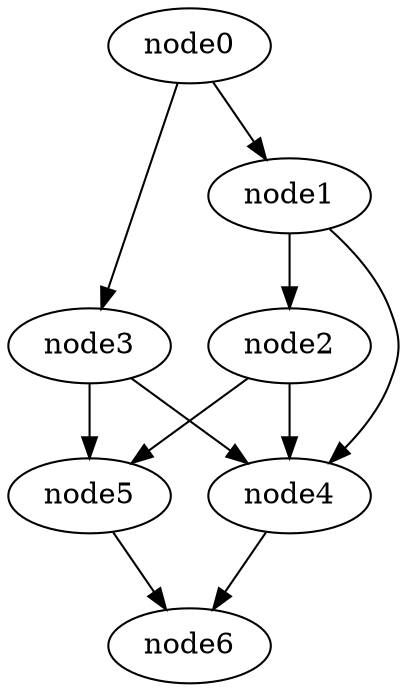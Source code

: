 digraph g{
	node6
	node5 -> node6
	node4 -> node6
	node3 -> node5
	node3 -> node4
	node2 -> node5
	node2 -> node4
	node1 -> node4
	node1 -> node2
	node0 -> node3
	node0 -> node1
}
